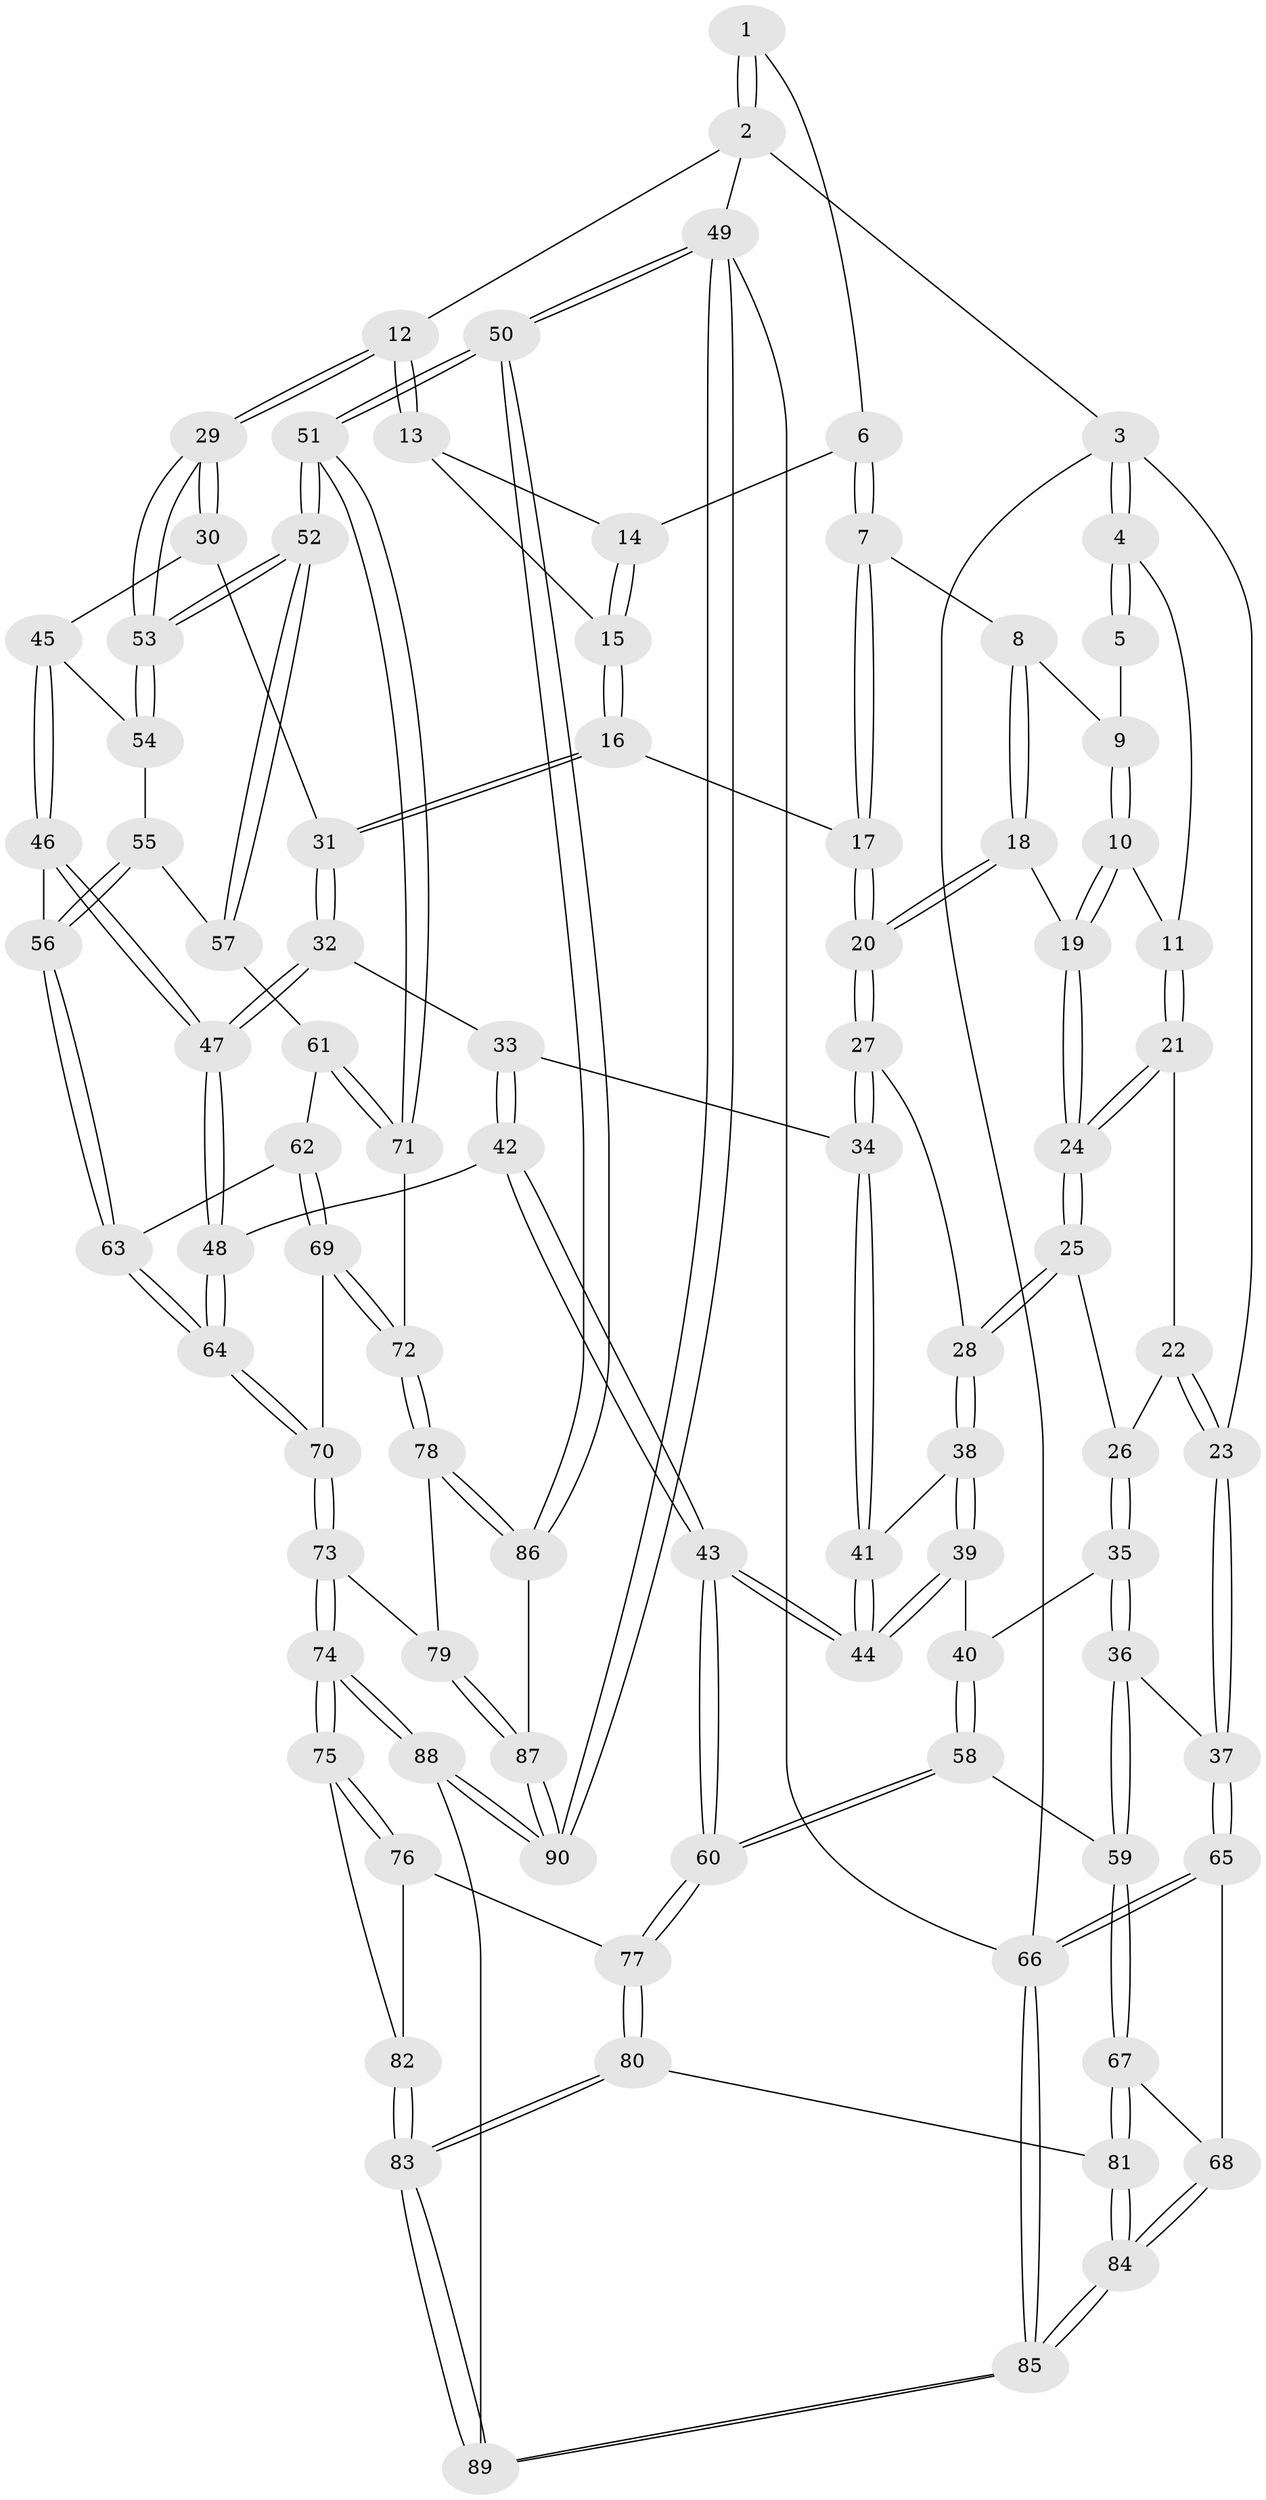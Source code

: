 // Generated by graph-tools (version 1.1) at 2025/03/03/09/25 03:03:26]
// undirected, 90 vertices, 222 edges
graph export_dot {
graph [start="1"]
  node [color=gray90,style=filled];
  1 [pos="+0.6633029661597257+0"];
  2 [pos="+1+0"];
  3 [pos="+0+0"];
  4 [pos="+0.07287440079827245+0"];
  5 [pos="+0.27617967158017503+0"];
  6 [pos="+0.6391675742689192+0"];
  7 [pos="+0.5703238330577252+0.07670881100988265"];
  8 [pos="+0.5432718947626555+0.08517727943116929"];
  9 [pos="+0.43879972206471+0.042067126205033174"];
  10 [pos="+0.3861588441029119+0.12005413939642416"];
  11 [pos="+0.1814546393627007+0"];
  12 [pos="+1+0"];
  13 [pos="+0.8994301155055899+0.055418550650782654"];
  14 [pos="+0.7175659715119895+0.07035329580367439"];
  15 [pos="+0.7436128137843196+0.1803604720949539"];
  16 [pos="+0.7317146607137435+0.20338285144033882"];
  17 [pos="+0.6249517365078203+0.16917605804664182"];
  18 [pos="+0.45522714542845155+0.17507025932523845"];
  19 [pos="+0.4132788402643115+0.18456112657547946"];
  20 [pos="+0.5546831075015521+0.2549428479724713"];
  21 [pos="+0.19242816892109388+0.129787778705553"];
  22 [pos="+0.19113078429464736+0.14683600144812417"];
  23 [pos="+0+0.3199715573463185"];
  24 [pos="+0.41079126775246305+0.1881431101788495"];
  25 [pos="+0.38445734476454196+0.2520116737778966"];
  26 [pos="+0.2135703014078528+0.24324240553133014"];
  27 [pos="+0.5522983185388013+0.29763246291058676"];
  28 [pos="+0.4003035208765549+0.29613458902732465"];
  29 [pos="+1+0.09611061274578012"];
  30 [pos="+0.7849933177236171+0.29495676642969215"];
  31 [pos="+0.7599435840260471+0.28476596967008017"];
  32 [pos="+0.6841237774147263+0.34393171363541913"];
  33 [pos="+0.5836844583882836+0.33202990205640015"];
  34 [pos="+0.5553965553322459+0.30322341281657644"];
  35 [pos="+0.17806603542385577+0.34189749354605214"];
  36 [pos="+0.028017669653329448+0.37639069352172205"];
  37 [pos="+0+0.3694890795535012"];
  38 [pos="+0.396098211325918+0.320359908022453"];
  39 [pos="+0.2395907094196567+0.4005659676800811"];
  40 [pos="+0.23726027161578297+0.4007481957377557"];
  41 [pos="+0.43483358175277514+0.41491252356005137"];
  42 [pos="+0.5044909255610889+0.5452243042328019"];
  43 [pos="+0.48312463946941847+0.5500567795461994"];
  44 [pos="+0.44177201443023045+0.47282778196760533"];
  45 [pos="+0.835334780513133+0.3860977221431868"];
  46 [pos="+0.8162531633809562+0.45458302736196277"];
  47 [pos="+0.6770333264943326+0.529023994241559"];
  48 [pos="+0.6590769607096979+0.5602548235155581"];
  49 [pos="+1+1"];
  50 [pos="+1+1"];
  51 [pos="+1+0.6632119634469352"];
  52 [pos="+1+0.4211191521014806"];
  53 [pos="+1+0.2786122790663571"];
  54 [pos="+0.9263269055344332+0.39852654556467937"];
  55 [pos="+0.9213335161483475+0.47285974296710925"];
  56 [pos="+0.8600671225747307+0.5029329199872061"];
  57 [pos="+0.9400875487658124+0.4887592708668866"];
  58 [pos="+0.23419585947722715+0.626204648010437"];
  59 [pos="+0.21654388538251465+0.6341333385715686"];
  60 [pos="+0.404864041966441+0.6429314619112364"];
  61 [pos="+0.9399381221827666+0.609043446086327"];
  62 [pos="+0.8847595753568148+0.5864724714990867"];
  63 [pos="+0.862518321515443+0.5155126819075941"];
  64 [pos="+0.6761028207870546+0.5834108774324542"];
  65 [pos="+0+0.5809168974340886"];
  66 [pos="+0+1"];
  67 [pos="+0.1650004220962057+0.6740338303218598"];
  68 [pos="+0.10038216334846707+0.666550833570649"];
  69 [pos="+0.7493294808926763+0.6257248902430038"];
  70 [pos="+0.7017869249686327+0.6214747913390203"];
  71 [pos="+1+0.6746780689260355"];
  72 [pos="+0.9042994597026109+0.7641941693910369"];
  73 [pos="+0.6788816399889719+0.8042943131587192"];
  74 [pos="+0.6726119252427947+0.8098078130546522"];
  75 [pos="+0.6474980169340231+0.8061643817866201"];
  76 [pos="+0.4234867629418772+0.6682936360806211"];
  77 [pos="+0.40853127517906634+0.6541885107542091"];
  78 [pos="+0.890704716181537+0.7842171545217707"];
  79 [pos="+0.7514773664470177+0.8135062295447427"];
  80 [pos="+0.35422627673889046+0.911430357306721"];
  81 [pos="+0.17504453424349703+0.8579679902247348"];
  82 [pos="+0.5100961464926463+0.8558418165948718"];
  83 [pos="+0.41044937399611786+0.9940878348482461"];
  84 [pos="+0+1"];
  85 [pos="+0+1"];
  86 [pos="+0.9090536461820324+0.8746436415980808"];
  87 [pos="+0.8429496372906036+0.9595801408155763"];
  88 [pos="+0.6412128254778744+1"];
  89 [pos="+0.456219626946546+1"];
  90 [pos="+0.7775795849599068+1"];
  1 -- 2;
  1 -- 2;
  1 -- 6;
  2 -- 3;
  2 -- 12;
  2 -- 49;
  3 -- 4;
  3 -- 4;
  3 -- 23;
  3 -- 66;
  4 -- 5;
  4 -- 5;
  4 -- 11;
  5 -- 9;
  6 -- 7;
  6 -- 7;
  6 -- 14;
  7 -- 8;
  7 -- 17;
  7 -- 17;
  8 -- 9;
  8 -- 18;
  8 -- 18;
  9 -- 10;
  9 -- 10;
  10 -- 11;
  10 -- 19;
  10 -- 19;
  11 -- 21;
  11 -- 21;
  12 -- 13;
  12 -- 13;
  12 -- 29;
  12 -- 29;
  13 -- 14;
  13 -- 15;
  14 -- 15;
  14 -- 15;
  15 -- 16;
  15 -- 16;
  16 -- 17;
  16 -- 31;
  16 -- 31;
  17 -- 20;
  17 -- 20;
  18 -- 19;
  18 -- 20;
  18 -- 20;
  19 -- 24;
  19 -- 24;
  20 -- 27;
  20 -- 27;
  21 -- 22;
  21 -- 24;
  21 -- 24;
  22 -- 23;
  22 -- 23;
  22 -- 26;
  23 -- 37;
  23 -- 37;
  24 -- 25;
  24 -- 25;
  25 -- 26;
  25 -- 28;
  25 -- 28;
  26 -- 35;
  26 -- 35;
  27 -- 28;
  27 -- 34;
  27 -- 34;
  28 -- 38;
  28 -- 38;
  29 -- 30;
  29 -- 30;
  29 -- 53;
  29 -- 53;
  30 -- 31;
  30 -- 45;
  31 -- 32;
  31 -- 32;
  32 -- 33;
  32 -- 47;
  32 -- 47;
  33 -- 34;
  33 -- 42;
  33 -- 42;
  34 -- 41;
  34 -- 41;
  35 -- 36;
  35 -- 36;
  35 -- 40;
  36 -- 37;
  36 -- 59;
  36 -- 59;
  37 -- 65;
  37 -- 65;
  38 -- 39;
  38 -- 39;
  38 -- 41;
  39 -- 40;
  39 -- 44;
  39 -- 44;
  40 -- 58;
  40 -- 58;
  41 -- 44;
  41 -- 44;
  42 -- 43;
  42 -- 43;
  42 -- 48;
  43 -- 44;
  43 -- 44;
  43 -- 60;
  43 -- 60;
  45 -- 46;
  45 -- 46;
  45 -- 54;
  46 -- 47;
  46 -- 47;
  46 -- 56;
  47 -- 48;
  47 -- 48;
  48 -- 64;
  48 -- 64;
  49 -- 50;
  49 -- 50;
  49 -- 90;
  49 -- 90;
  49 -- 66;
  50 -- 51;
  50 -- 51;
  50 -- 86;
  50 -- 86;
  51 -- 52;
  51 -- 52;
  51 -- 71;
  51 -- 71;
  52 -- 53;
  52 -- 53;
  52 -- 57;
  52 -- 57;
  53 -- 54;
  53 -- 54;
  54 -- 55;
  55 -- 56;
  55 -- 56;
  55 -- 57;
  56 -- 63;
  56 -- 63;
  57 -- 61;
  58 -- 59;
  58 -- 60;
  58 -- 60;
  59 -- 67;
  59 -- 67;
  60 -- 77;
  60 -- 77;
  61 -- 62;
  61 -- 71;
  61 -- 71;
  62 -- 63;
  62 -- 69;
  62 -- 69;
  63 -- 64;
  63 -- 64;
  64 -- 70;
  64 -- 70;
  65 -- 66;
  65 -- 66;
  65 -- 68;
  66 -- 85;
  66 -- 85;
  67 -- 68;
  67 -- 81;
  67 -- 81;
  68 -- 84;
  68 -- 84;
  69 -- 70;
  69 -- 72;
  69 -- 72;
  70 -- 73;
  70 -- 73;
  71 -- 72;
  72 -- 78;
  72 -- 78;
  73 -- 74;
  73 -- 74;
  73 -- 79;
  74 -- 75;
  74 -- 75;
  74 -- 88;
  74 -- 88;
  75 -- 76;
  75 -- 76;
  75 -- 82;
  76 -- 77;
  76 -- 82;
  77 -- 80;
  77 -- 80;
  78 -- 79;
  78 -- 86;
  78 -- 86;
  79 -- 87;
  79 -- 87;
  80 -- 81;
  80 -- 83;
  80 -- 83;
  81 -- 84;
  81 -- 84;
  82 -- 83;
  82 -- 83;
  83 -- 89;
  83 -- 89;
  84 -- 85;
  84 -- 85;
  85 -- 89;
  85 -- 89;
  86 -- 87;
  87 -- 90;
  87 -- 90;
  88 -- 89;
  88 -- 90;
  88 -- 90;
}
